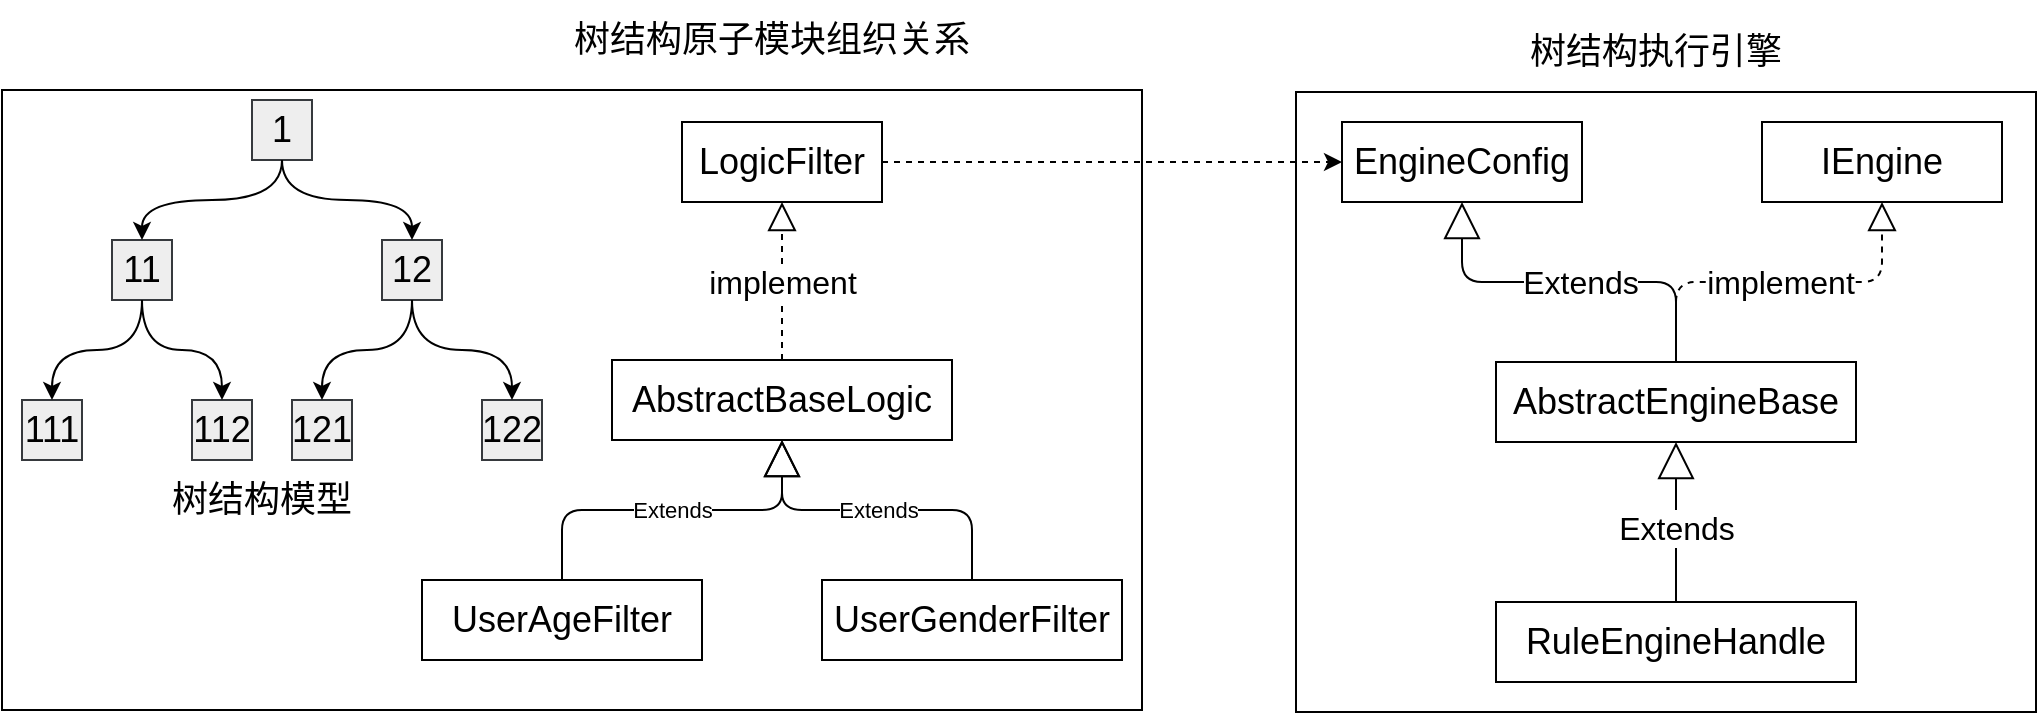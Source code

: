 <mxfile version="14.5.1" type="device"><diagram id="Jy3A-jgdhwDutJIiWjDO" name="第 1 页"><mxGraphModel dx="2048" dy="714" grid="1" gridSize="10" guides="1" tooltips="1" connect="1" arrows="1" fold="1" page="1" pageScale="1" pageWidth="827" pageHeight="1169" math="0" shadow="0"><root><mxCell id="0"/><mxCell id="1" parent="0"/><mxCell id="V9L0ap4RG8SoJTFMwbEP-27" value="" style="rounded=0;whiteSpace=wrap;html=1;" parent="1" vertex="1"><mxGeometry x="-190" y="155" width="570" height="310" as="geometry"/></mxCell><mxCell id="V9L0ap4RG8SoJTFMwbEP-1" value="&lt;font style=&quot;font-size: 18px&quot;&gt;LogicFilter&lt;/font&gt;" style="rounded=0;whiteSpace=wrap;html=1;" parent="1" vertex="1"><mxGeometry x="150" y="171" width="100" height="40" as="geometry"/></mxCell><mxCell id="V9L0ap4RG8SoJTFMwbEP-2" value="&lt;span style=&quot;font-size: 18px&quot;&gt;AbstractBaseLogic&lt;/span&gt;" style="rounded=0;whiteSpace=wrap;html=1;" parent="1" vertex="1"><mxGeometry x="115" y="290" width="170" height="40" as="geometry"/></mxCell><mxCell id="V9L0ap4RG8SoJTFMwbEP-4" value="implement" style="endArrow=block;dashed=1;endFill=0;endSize=12;html=1;exitX=0.5;exitY=0;exitDx=0;exitDy=0;entryX=0.5;entryY=1;entryDx=0;entryDy=0;fontSize=16;" parent="1" source="V9L0ap4RG8SoJTFMwbEP-2" target="V9L0ap4RG8SoJTFMwbEP-1" edge="1"><mxGeometry width="160" relative="1" as="geometry"><mxPoint x="180" y="240" as="sourcePoint"/><mxPoint x="340" y="240" as="targetPoint"/></mxGeometry></mxCell><mxCell id="V9L0ap4RG8SoJTFMwbEP-5" value="&lt;span style=&quot;font-size: 18px&quot;&gt;UserAgeFilter&lt;/span&gt;" style="rounded=0;whiteSpace=wrap;html=1;" parent="1" vertex="1"><mxGeometry x="20" y="400" width="140" height="40" as="geometry"/></mxCell><mxCell id="V9L0ap4RG8SoJTFMwbEP-6" value="&lt;span style=&quot;font-size: 18px&quot;&gt;UserGenderFilter&lt;/span&gt;" style="rounded=0;whiteSpace=wrap;html=1;" parent="1" vertex="1"><mxGeometry x="220" y="400" width="150" height="40" as="geometry"/></mxCell><mxCell id="V9L0ap4RG8SoJTFMwbEP-8" value="Extends" style="endArrow=block;endSize=16;endFill=0;html=1;exitX=0.5;exitY=0;exitDx=0;exitDy=0;entryX=0.5;entryY=1;entryDx=0;entryDy=0;edgeStyle=orthogonalEdgeStyle;" parent="1" source="V9L0ap4RG8SoJTFMwbEP-5" target="V9L0ap4RG8SoJTFMwbEP-2" edge="1"><mxGeometry width="160" relative="1" as="geometry"><mxPoint x="70" y="360" as="sourcePoint"/><mxPoint x="230" y="360" as="targetPoint"/></mxGeometry></mxCell><mxCell id="V9L0ap4RG8SoJTFMwbEP-9" value="Extends" style="endArrow=block;endSize=16;endFill=0;html=1;exitX=0.5;exitY=0;exitDx=0;exitDy=0;entryX=0.5;entryY=1;entryDx=0;entryDy=0;edgeStyle=orthogonalEdgeStyle;" parent="1" source="V9L0ap4RG8SoJTFMwbEP-6" target="V9L0ap4RG8SoJTFMwbEP-2" edge="1"><mxGeometry width="160" relative="1" as="geometry"><mxPoint x="60" y="410" as="sourcePoint"/><mxPoint x="210" y="340" as="targetPoint"/></mxGeometry></mxCell><mxCell id="V9L0ap4RG8SoJTFMwbEP-25" value="" style="group" parent="1" vertex="1" connectable="0"><mxGeometry x="457" y="156" width="370" height="310" as="geometry"/></mxCell><mxCell id="V9L0ap4RG8SoJTFMwbEP-24" value="" style="rounded=0;whiteSpace=wrap;html=1;" parent="V9L0ap4RG8SoJTFMwbEP-25" vertex="1"><mxGeometry width="370" height="310" as="geometry"/></mxCell><mxCell id="V9L0ap4RG8SoJTFMwbEP-11" value="&lt;font style=&quot;font-size: 18px&quot;&gt;EngineConfig&lt;/font&gt;" style="rounded=0;whiteSpace=wrap;html=1;" parent="V9L0ap4RG8SoJTFMwbEP-25" vertex="1"><mxGeometry x="23" y="15" width="120" height="40" as="geometry"/></mxCell><mxCell id="V9L0ap4RG8SoJTFMwbEP-12" value="&lt;font style=&quot;font-size: 18px&quot;&gt;IEngine&lt;/font&gt;" style="rounded=0;whiteSpace=wrap;html=1;" parent="V9L0ap4RG8SoJTFMwbEP-25" vertex="1"><mxGeometry x="233" y="15" width="120" height="40" as="geometry"/></mxCell><mxCell id="V9L0ap4RG8SoJTFMwbEP-15" value="&lt;span style=&quot;font-size: 18px&quot;&gt;AbstractEngineBase&lt;/span&gt;" style="rounded=0;whiteSpace=wrap;html=1;" parent="V9L0ap4RG8SoJTFMwbEP-25" vertex="1"><mxGeometry x="100" y="135" width="180" height="40" as="geometry"/></mxCell><mxCell id="V9L0ap4RG8SoJTFMwbEP-17" value="implement" style="endArrow=block;dashed=1;endFill=0;endSize=12;html=1;exitX=0.5;exitY=0;exitDx=0;exitDy=0;entryX=0.5;entryY=1;entryDx=0;entryDy=0;fontSize=16;edgeStyle=orthogonalEdgeStyle;" parent="V9L0ap4RG8SoJTFMwbEP-25" source="V9L0ap4RG8SoJTFMwbEP-15" target="V9L0ap4RG8SoJTFMwbEP-12" edge="1"><mxGeometry width="160" relative="1" as="geometry"><mxPoint x="170" y="145" as="sourcePoint"/><mxPoint x="170" y="55" as="targetPoint"/><mxPoint as="offset"/></mxGeometry></mxCell><mxCell id="V9L0ap4RG8SoJTFMwbEP-20" value="&lt;font style=&quot;font-size: 16px&quot;&gt;Extends&lt;/font&gt;" style="endArrow=block;endSize=16;endFill=0;html=1;exitX=0.5;exitY=0;exitDx=0;exitDy=0;entryX=0.5;entryY=1;entryDx=0;entryDy=0;edgeStyle=orthogonalEdgeStyle;" parent="V9L0ap4RG8SoJTFMwbEP-25" source="V9L0ap4RG8SoJTFMwbEP-15" target="V9L0ap4RG8SoJTFMwbEP-11" edge="1"><mxGeometry x="-0.059" width="160" relative="1" as="geometry"><mxPoint x="130" y="115" as="sourcePoint"/><mxPoint x="290" y="115" as="targetPoint"/><mxPoint as="offset"/></mxGeometry></mxCell><mxCell id="V9L0ap4RG8SoJTFMwbEP-21" value="&lt;span style=&quot;font-size: 18px&quot;&gt;RuleEngineHandle&lt;/span&gt;" style="rounded=0;whiteSpace=wrap;html=1;" parent="V9L0ap4RG8SoJTFMwbEP-25" vertex="1"><mxGeometry x="100" y="255" width="180" height="40" as="geometry"/></mxCell><mxCell id="V9L0ap4RG8SoJTFMwbEP-22" value="&lt;font style=&quot;font-size: 16px&quot;&gt;Extends&lt;/font&gt;" style="endArrow=block;endSize=16;endFill=0;html=1;entryX=0.5;entryY=1;entryDx=0;entryDy=0;edgeStyle=orthogonalEdgeStyle;" parent="V9L0ap4RG8SoJTFMwbEP-25" source="V9L0ap4RG8SoJTFMwbEP-21" target="V9L0ap4RG8SoJTFMwbEP-15" edge="1"><mxGeometry x="-0.059" width="160" relative="1" as="geometry"><mxPoint x="200" y="235" as="sourcePoint"/><mxPoint x="230" y="185" as="targetPoint"/><mxPoint as="offset"/></mxGeometry></mxCell><mxCell id="V9L0ap4RG8SoJTFMwbEP-10" value="&lt;font style=&quot;font-size: 18px&quot;&gt;树结构执行引擎&lt;/font&gt;" style="text;html=1;align=center;verticalAlign=middle;whiteSpace=wrap;rounded=0;" parent="V9L0ap4RG8SoJTFMwbEP-25" vertex="1"><mxGeometry x="80" y="-40" width="200" height="40" as="geometry"/></mxCell><mxCell id="V9L0ap4RG8SoJTFMwbEP-26" value="&lt;font style=&quot;font-size: 18px&quot;&gt;树结构原子模块组织关系&lt;/font&gt;" style="text;html=1;align=center;verticalAlign=middle;whiteSpace=wrap;rounded=0;" parent="1" vertex="1"><mxGeometry x="95" y="110" width="200" height="40" as="geometry"/></mxCell><mxCell id="V9L0ap4RG8SoJTFMwbEP-28" style="edgeStyle=orthogonalEdgeStyle;rounded=0;orthogonalLoop=1;jettySize=auto;html=1;entryX=0;entryY=0.5;entryDx=0;entryDy=0;dashed=1;" parent="1" source="V9L0ap4RG8SoJTFMwbEP-1" target="V9L0ap4RG8SoJTFMwbEP-11" edge="1"><mxGeometry relative="1" as="geometry"/></mxCell><mxCell id="V9L0ap4RG8SoJTFMwbEP-52" value="" style="group" parent="1" vertex="1" connectable="0"><mxGeometry x="-180" y="160" width="260" height="180" as="geometry"/></mxCell><mxCell id="V9L0ap4RG8SoJTFMwbEP-33" value="&lt;font style=&quot;font-size: 18px&quot;&gt;1&lt;/font&gt;" style="rounded=0;whiteSpace=wrap;html=1;fillColor=#eeeeee;strokeColor=#36393d;" parent="V9L0ap4RG8SoJTFMwbEP-52" vertex="1"><mxGeometry x="115" width="30" height="30" as="geometry"/></mxCell><mxCell id="V9L0ap4RG8SoJTFMwbEP-35" value="&lt;font style=&quot;font-size: 18px&quot;&gt;11&lt;/font&gt;" style="rounded=0;whiteSpace=wrap;html=1;fillColor=#eeeeee;strokeColor=#36393d;" parent="V9L0ap4RG8SoJTFMwbEP-52" vertex="1"><mxGeometry x="45" y="70" width="30" height="30" as="geometry"/></mxCell><mxCell id="V9L0ap4RG8SoJTFMwbEP-43" style="edgeStyle=orthogonalEdgeStyle;rounded=0;orthogonalLoop=1;jettySize=auto;html=1;curved=1;exitX=0.5;exitY=1;exitDx=0;exitDy=0;" parent="V9L0ap4RG8SoJTFMwbEP-52" source="V9L0ap4RG8SoJTFMwbEP-33" target="V9L0ap4RG8SoJTFMwbEP-35" edge="1"><mxGeometry relative="1" as="geometry"/></mxCell><mxCell id="V9L0ap4RG8SoJTFMwbEP-36" value="&lt;font style=&quot;font-size: 18px&quot;&gt;12&lt;/font&gt;" style="rounded=0;whiteSpace=wrap;html=1;fillColor=#eeeeee;strokeColor=#36393d;" parent="V9L0ap4RG8SoJTFMwbEP-52" vertex="1"><mxGeometry x="180" y="70" width="30" height="30" as="geometry"/></mxCell><mxCell id="V9L0ap4RG8SoJTFMwbEP-45" style="edgeStyle=orthogonalEdgeStyle;rounded=0;orthogonalLoop=1;jettySize=auto;html=1;entryX=0.5;entryY=0;entryDx=0;entryDy=0;exitX=0.5;exitY=1;exitDx=0;exitDy=0;curved=1;" parent="V9L0ap4RG8SoJTFMwbEP-52" source="V9L0ap4RG8SoJTFMwbEP-33" target="V9L0ap4RG8SoJTFMwbEP-36" edge="1"><mxGeometry relative="1" as="geometry"/></mxCell><mxCell id="V9L0ap4RG8SoJTFMwbEP-38" value="&lt;font style=&quot;font-size: 18px&quot;&gt;111&lt;/font&gt;" style="rounded=0;whiteSpace=wrap;html=1;fillColor=#eeeeee;strokeColor=#36393d;" parent="V9L0ap4RG8SoJTFMwbEP-52" vertex="1"><mxGeometry y="150" width="30" height="30" as="geometry"/></mxCell><mxCell id="V9L0ap4RG8SoJTFMwbEP-47" style="edgeStyle=orthogonalEdgeStyle;curved=1;rounded=0;orthogonalLoop=1;jettySize=auto;html=1;entryX=0.5;entryY=0;entryDx=0;entryDy=0;entryPerimeter=0;exitX=0.5;exitY=1;exitDx=0;exitDy=0;" parent="V9L0ap4RG8SoJTFMwbEP-52" source="V9L0ap4RG8SoJTFMwbEP-35" target="V9L0ap4RG8SoJTFMwbEP-38" edge="1"><mxGeometry relative="1" as="geometry"/></mxCell><mxCell id="V9L0ap4RG8SoJTFMwbEP-39" value="&lt;font style=&quot;font-size: 18px&quot;&gt;112&lt;/font&gt;" style="rounded=0;whiteSpace=wrap;html=1;fillColor=#eeeeee;strokeColor=#36393d;" parent="V9L0ap4RG8SoJTFMwbEP-52" vertex="1"><mxGeometry x="85" y="150" width="30" height="30" as="geometry"/></mxCell><mxCell id="V9L0ap4RG8SoJTFMwbEP-48" style="edgeStyle=orthogonalEdgeStyle;curved=1;rounded=0;orthogonalLoop=1;jettySize=auto;html=1;entryX=0.5;entryY=0;entryDx=0;entryDy=0;exitX=0.5;exitY=1;exitDx=0;exitDy=0;" parent="V9L0ap4RG8SoJTFMwbEP-52" source="V9L0ap4RG8SoJTFMwbEP-35" target="V9L0ap4RG8SoJTFMwbEP-39" edge="1"><mxGeometry relative="1" as="geometry"/></mxCell><mxCell id="V9L0ap4RG8SoJTFMwbEP-41" value="&lt;font style=&quot;font-size: 18px&quot;&gt;121&lt;/font&gt;" style="rounded=0;whiteSpace=wrap;html=1;fillColor=#eeeeee;strokeColor=#36393d;" parent="V9L0ap4RG8SoJTFMwbEP-52" vertex="1"><mxGeometry x="135" y="150" width="30" height="30" as="geometry"/></mxCell><mxCell id="V9L0ap4RG8SoJTFMwbEP-49" style="edgeStyle=orthogonalEdgeStyle;curved=1;rounded=0;orthogonalLoop=1;jettySize=auto;html=1;entryX=0.5;entryY=0;entryDx=0;entryDy=0;exitX=0.5;exitY=1;exitDx=0;exitDy=0;" parent="V9L0ap4RG8SoJTFMwbEP-52" source="V9L0ap4RG8SoJTFMwbEP-36" target="V9L0ap4RG8SoJTFMwbEP-41" edge="1"><mxGeometry relative="1" as="geometry"/></mxCell><mxCell id="V9L0ap4RG8SoJTFMwbEP-42" value="&lt;font style=&quot;font-size: 18px&quot;&gt;122&lt;/font&gt;" style="rounded=0;whiteSpace=wrap;html=1;fillColor=#eeeeee;strokeColor=#36393d;" parent="V9L0ap4RG8SoJTFMwbEP-52" vertex="1"><mxGeometry x="230" y="150" width="30" height="30" as="geometry"/></mxCell><mxCell id="V9L0ap4RG8SoJTFMwbEP-50" style="edgeStyle=orthogonalEdgeStyle;curved=1;rounded=0;orthogonalLoop=1;jettySize=auto;html=1;entryX=0.5;entryY=0;entryDx=0;entryDy=0;exitX=0.5;exitY=1;exitDx=0;exitDy=0;" parent="V9L0ap4RG8SoJTFMwbEP-52" source="V9L0ap4RG8SoJTFMwbEP-36" target="V9L0ap4RG8SoJTFMwbEP-42" edge="1"><mxGeometry relative="1" as="geometry"/></mxCell><mxCell id="V9L0ap4RG8SoJTFMwbEP-53" value="&lt;font style=&quot;font-size: 18px&quot;&gt;树结构模型&lt;/font&gt;" style="text;html=1;align=center;verticalAlign=middle;whiteSpace=wrap;rounded=0;" parent="1" vertex="1"><mxGeometry x="-160" y="340" width="200" height="40" as="geometry"/></mxCell></root></mxGraphModel></diagram></mxfile>